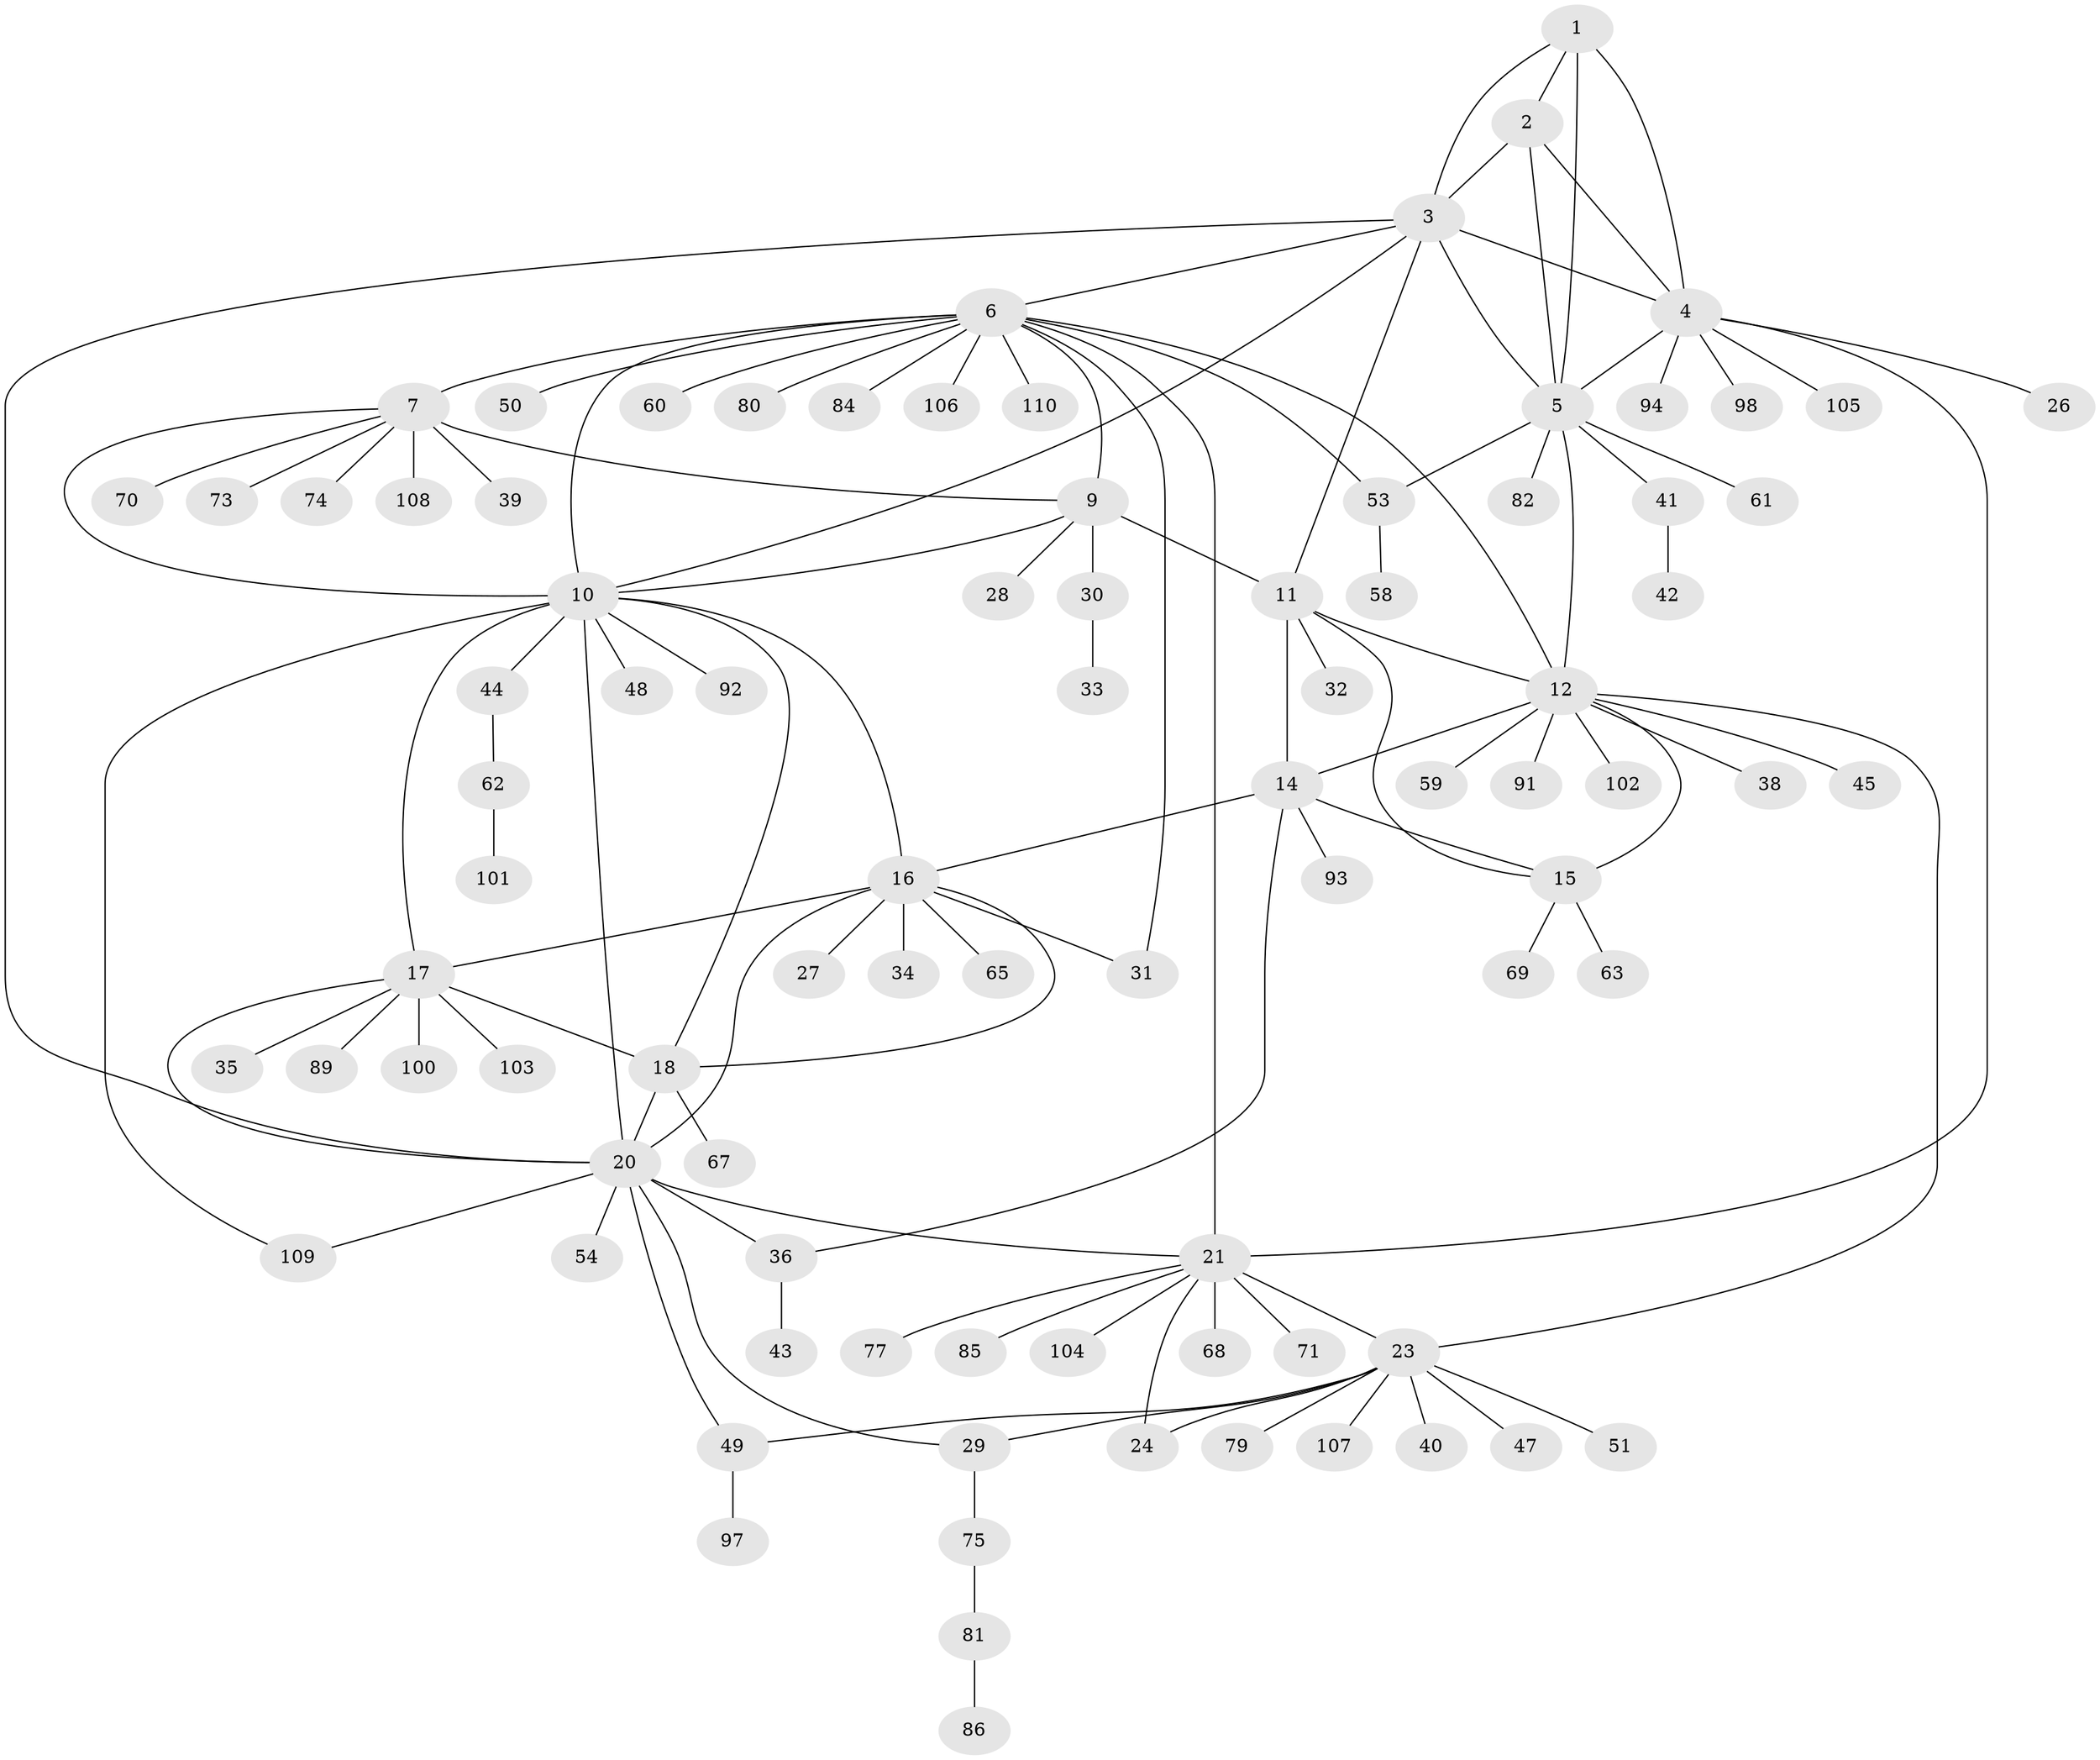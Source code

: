 // Generated by graph-tools (version 1.1) at 2025/24/03/03/25 07:24:15]
// undirected, 87 vertices, 120 edges
graph export_dot {
graph [start="1"]
  node [color=gray90,style=filled];
  1;
  2 [super="+95"];
  3 [super="+55"];
  4 [super="+88"];
  5 [super="+64"];
  6 [super="+8"];
  7 [super="+66"];
  9 [super="+78"];
  10 [super="+19"];
  11;
  12 [super="+13"];
  14 [super="+37"];
  15 [super="+52"];
  16 [super="+46"];
  17 [super="+87"];
  18;
  20;
  21 [super="+22"];
  23 [super="+25"];
  24;
  26;
  27;
  28;
  29;
  30;
  31 [super="+56"];
  32;
  33;
  34;
  35;
  36 [super="+57"];
  38 [super="+99"];
  39;
  40;
  41;
  42;
  43;
  44;
  45;
  47;
  48;
  49 [super="+90"];
  50;
  51;
  53 [super="+83"];
  54 [super="+76"];
  58 [super="+96"];
  59;
  60;
  61;
  62 [super="+72"];
  63;
  65;
  67;
  68;
  69;
  70;
  71;
  73;
  74;
  75;
  77;
  79;
  80;
  81;
  82;
  84;
  85;
  86;
  89;
  91;
  92;
  93;
  94;
  97;
  98;
  100;
  101;
  102;
  103;
  104;
  105;
  106;
  107;
  108;
  109;
  110;
  1 -- 2;
  1 -- 3;
  1 -- 4;
  1 -- 5;
  2 -- 3;
  2 -- 4;
  2 -- 5;
  3 -- 4;
  3 -- 5;
  3 -- 6;
  3 -- 11;
  3 -- 20;
  3 -- 10;
  4 -- 5;
  4 -- 26;
  4 -- 94;
  4 -- 98;
  4 -- 21;
  4 -- 105;
  5 -- 41;
  5 -- 53;
  5 -- 61;
  5 -- 82;
  5 -- 12;
  6 -- 7 [weight=2];
  6 -- 9 [weight=2];
  6 -- 10 [weight=2];
  6 -- 21;
  6 -- 50;
  6 -- 53 [weight=2];
  6 -- 110;
  6 -- 106;
  6 -- 12;
  6 -- 80;
  6 -- 84;
  6 -- 60;
  6 -- 31;
  7 -- 9;
  7 -- 10;
  7 -- 39;
  7 -- 70;
  7 -- 73;
  7 -- 74;
  7 -- 108;
  9 -- 10;
  9 -- 28;
  9 -- 30;
  9 -- 11;
  10 -- 44;
  10 -- 109;
  10 -- 16;
  10 -- 17;
  10 -- 18;
  10 -- 48;
  10 -- 20;
  10 -- 92;
  11 -- 12 [weight=2];
  11 -- 14;
  11 -- 15;
  11 -- 32;
  12 -- 14 [weight=2];
  12 -- 15 [weight=2];
  12 -- 38;
  12 -- 45;
  12 -- 59;
  12 -- 91;
  12 -- 102;
  12 -- 23;
  14 -- 15;
  14 -- 16;
  14 -- 36;
  14 -- 93;
  15 -- 63;
  15 -- 69;
  16 -- 17;
  16 -- 18;
  16 -- 20;
  16 -- 27;
  16 -- 31;
  16 -- 34;
  16 -- 65;
  17 -- 18;
  17 -- 20;
  17 -- 35;
  17 -- 89;
  17 -- 100;
  17 -- 103;
  18 -- 20;
  18 -- 67;
  20 -- 21;
  20 -- 29;
  20 -- 36;
  20 -- 49;
  20 -- 54;
  20 -- 109;
  21 -- 23 [weight=4];
  21 -- 24 [weight=2];
  21 -- 68;
  21 -- 71;
  21 -- 77;
  21 -- 85;
  21 -- 104;
  23 -- 24 [weight=2];
  23 -- 29;
  23 -- 51;
  23 -- 107;
  23 -- 40;
  23 -- 79;
  23 -- 47;
  23 -- 49;
  29 -- 75;
  30 -- 33;
  36 -- 43;
  41 -- 42;
  44 -- 62;
  49 -- 97;
  53 -- 58;
  62 -- 101;
  75 -- 81;
  81 -- 86;
}
